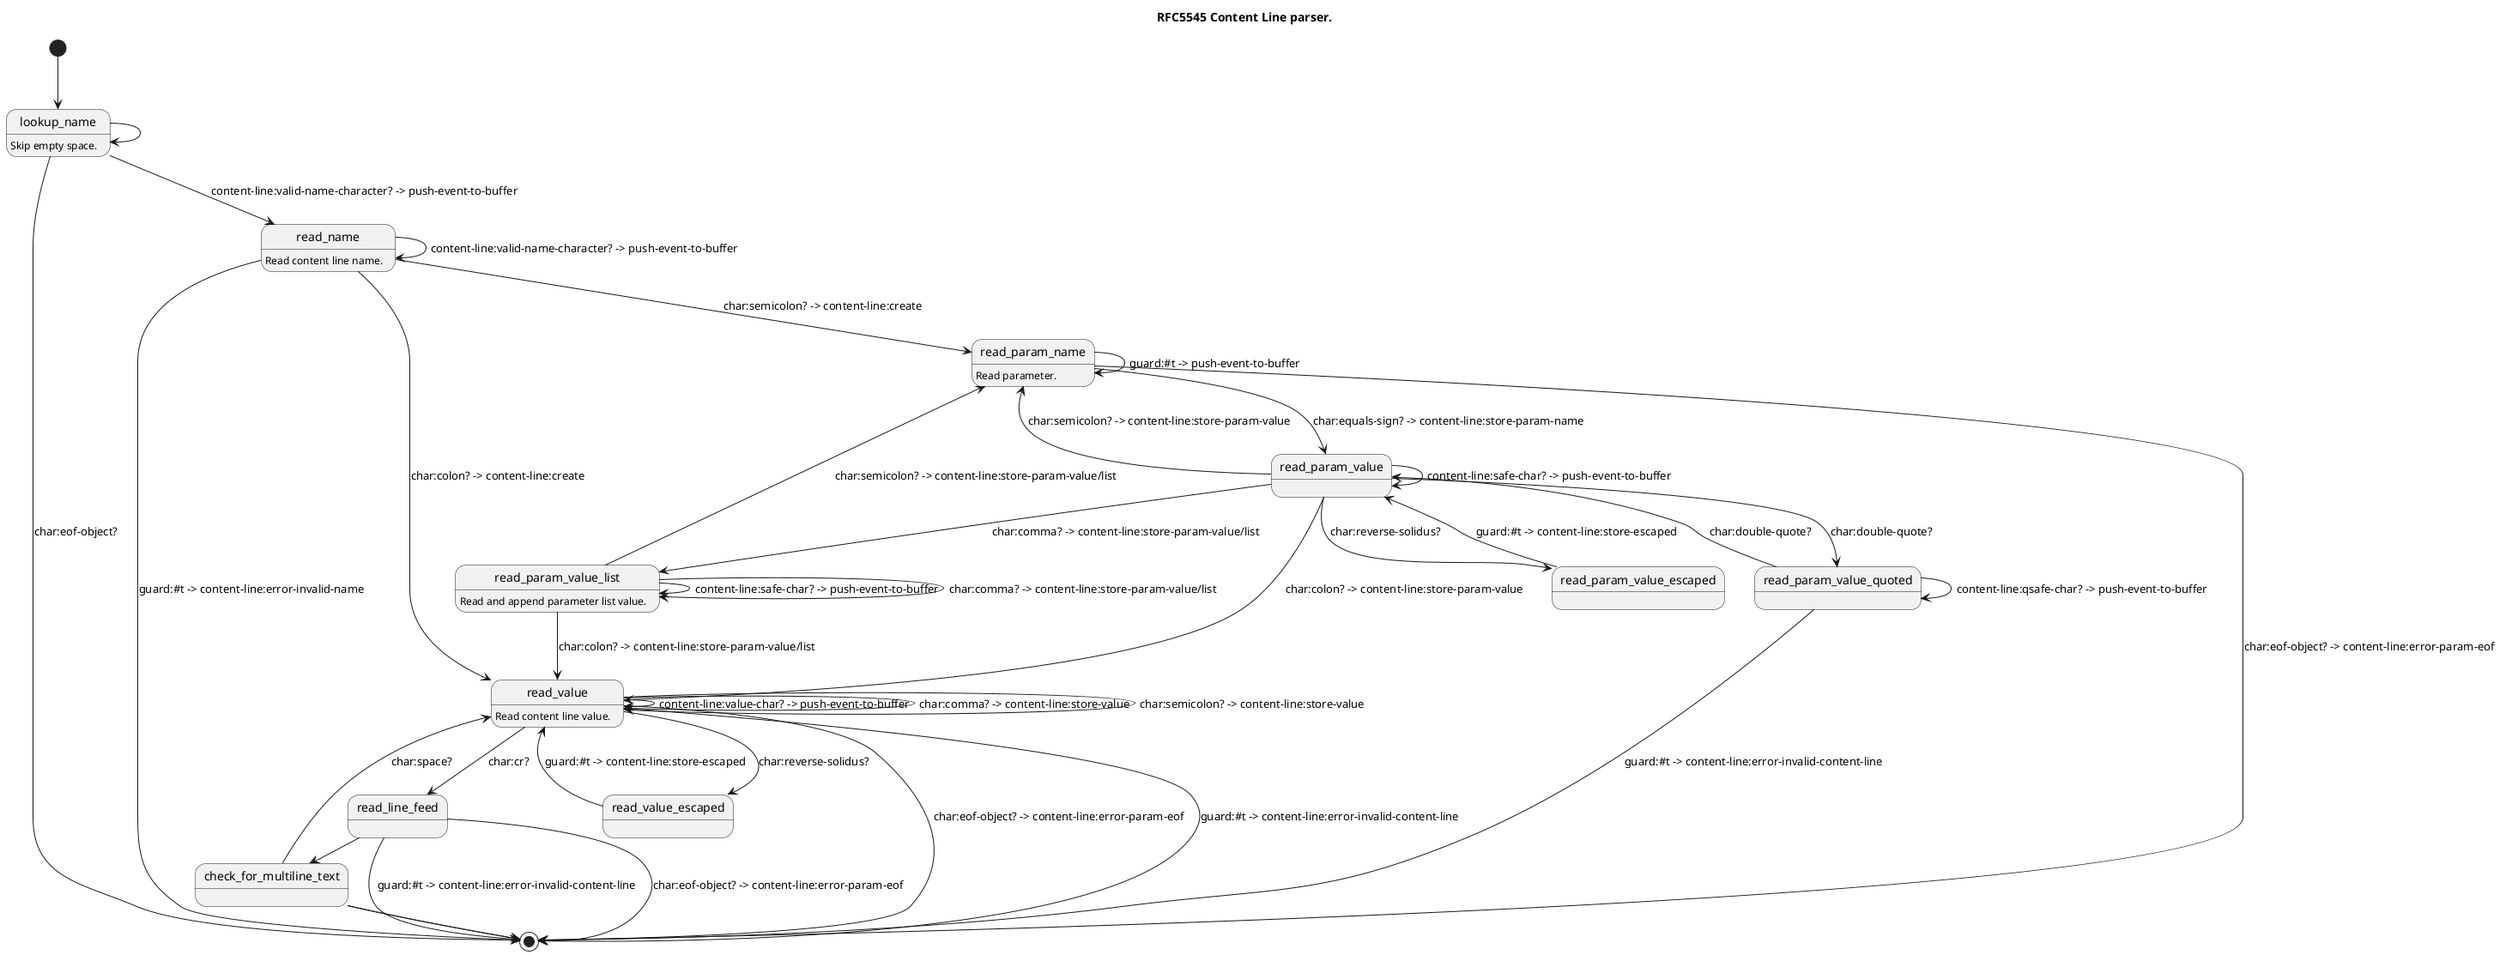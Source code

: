 @startuml
title RFC5545 Content Line parser.

' ---------------------------------------------------------------------------
' Content Line ABNF:
'   contentline   = name *(";" param ) ":" value CRLF
'
' <https://datatracker.ietf.org/doc/html/rfc5545#section-3.1>

[*] --> lookup_name

' ---------------------------------------------------------------------------
' name          = iana-token / x-name
' iana-token    = 1*(ALPHA / DIGIT / "-")
'   ; iCalendar identifier registered with IANA
'
' x-name        = "X-" [vendorid "-"] 1*(ALPHA / DIGIT / "-")
'   ; Reserved for experimental use.
' vendorid      = 3*(ALPHA / DIGIT)
'   ; Vendor identification

lookup_name: Skip empty space.
lookup_name --> [*]: char:eof-object?
lookup_name --> read_name: content-line:valid-name-character? -> push-event-to-buffer
lookup_name ->  lookup_name

read_name: Read content line name.
read_name --> read_param_name: char:semicolon? -> content-line:create
read_name --> read_value:      char:colon? -> content-line:create
read_name --> read_name:       content-line:valid-name-character? -> push-event-to-buffer
read_name --> [*]:             guard:#t -> content-line:error-invalid-name

' ---------------------------------------------------------------------------
' param         = param-name "=" param-value *("," param-value)
' param-name    = iana-token / x-name

read_param_name: Read parameter.
read_param_name --> read_param_value: char:equals-sign? -> content-line:store-param-name
read_param_name --> [*]:              char:eof-object? -> content-line:error-param-eof
read_param_name ->  read_param_name:  guard:#t -> push-event-to-buffer

' ---------------------------------------------------------------------------
' param-value   = paramtext / quoted-string
' paramtext     = *SAFE-CHAR
' quoted-string = DQUOTE *QSAFE-CHAR DQUOTE
' SAFE-CHAR     = WSP / %x21 / %x23-2B / %x2D-39 / %x3C-7E
'                   / NON-US-ASCII
' QSAFE-CHAR    = WSP / %x21 / %x23-7E / NON-US-ASCII
'   ; Any character except CONTROL and DQUOTE

read_param_value --> read_param_value_quoted:  char:double-quote?
read_param_value --> read_param_name:          char:semicolon? -> content-line:store-param-value
read_param_value --> read_param_value_escaped: char:reverse-solidus?
read_param_value --> read_value:               char:colon? -> content-line:store-param-value
read_param_value --> read_param_value_list:    char:comma? -> content-line:store-param-value/list
read_param_value ->  read_param_value:         content-line:safe-char? -> push-event-to-buffer

read_param_value_escaped --> read_param_value: guard:#t -> content-line:store-escaped

read_param_value_quoted --> read_param_value:        char:double-quote?
read_param_value_quoted --> read_param_value_quoted: content-line:qsafe-char? -> push-event-to-buffer
read_param_value_quoted --> [*]: guard:#t -> content-line:error-invalid-content-line

' ---------------------------------------------------------------------------
' List and Field Separators:
' <https://datatracker.ietf.org/doc/html/rfc5545#section-3.1.1>

read_param_value_list: Read and append parameter list value.
read_param_value_list --> read_param_name:       char:semicolon? -> content-line:store-param-value/list
read_param_value_list --> read_value:            char:colon? -> content-line:store-param-value/list
read_param_value_list --> read_param_value_list: char:comma? -> content-line:store-param-value/list
read_param_value_list ->  read_param_value_list: content-line:safe-char? -> push-event-to-buffer

' ---------------------------------------------------------------------------
' VALUE-CHAR    = WSP / %x21-7E / NON-US-ASCII
'   ; Any textual characters
' NON-US-ASCII  = UTF8-2 / UTF8-3 / UTF8-4
'   ; UTF8-2, UTF8-3, and UTF8-4 are defined in [RFC3629]
'
' CONTROL       = %x00-08 / %x0A-1F / %x7F
'   ; All the controls except HTAB

read_value: Read content line value.
read_value --> [*]: char:eof-object? -> content-line:error-param-eof
read_value --> read_line_feed:     char:cr?
read_value --> read_value_escaped: char:reverse-solidus?
read_value --> read_value:         char:comma? -> content-line:store-value

' Some property values are defined in terms of multiple parts.  These
' structured property values MUST have their value parts separated by a
' SEMICOLON character.
'   <https://datatracker.ietf.org/doc/html/rfc5545#section-3.1.1>
read_value --> read_value:         char:semicolon? -> content-line:store-value

read_value ->  read_value:         content-line:value-char? -> push-event-to-buffer
read_value --> [*]:                guard:#t -> content-line:error-invalid-content-line

read_value_escaped --> read_value: guard:#t -> content-line:store-escaped

read_line_feed -> [*]: char:eof-object? -> content-line:error-param-eof
read_line_feed ->  check_for_multiline_text: char:lf?
read_line_feed --> [*]: guard:#t -> content-line:error-invalid-content-line

check_for_multiline_text -> [*]: char:eof-object? -> content-line:store-value
check_for_multiline_text -> read_value: char:space?
check_for_multiline_text -> [*]: guard:#t -> content-line:store-value/unget-char

@enduml

' Local Variables:
' Mode: plantuml
' End:
